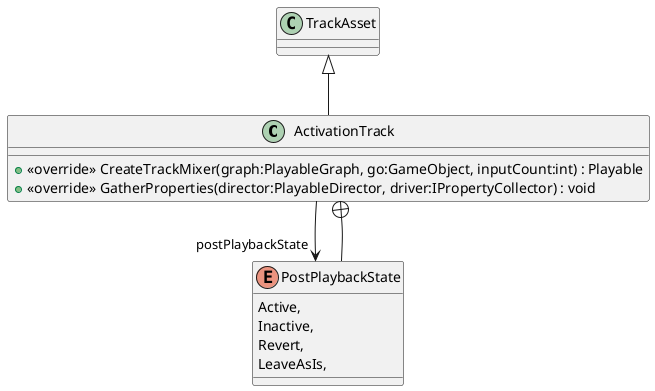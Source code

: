 @startuml
class ActivationTrack {
    + <<override>> CreateTrackMixer(graph:PlayableGraph, go:GameObject, inputCount:int) : Playable
    + <<override>> GatherProperties(director:PlayableDirector, driver:IPropertyCollector) : void
}
enum PostPlaybackState {
    Active,
    Inactive,
    Revert,
    LeaveAsIs,
}
TrackAsset <|-- ActivationTrack
ActivationTrack --> "postPlaybackState" PostPlaybackState
ActivationTrack +-- PostPlaybackState
@enduml
